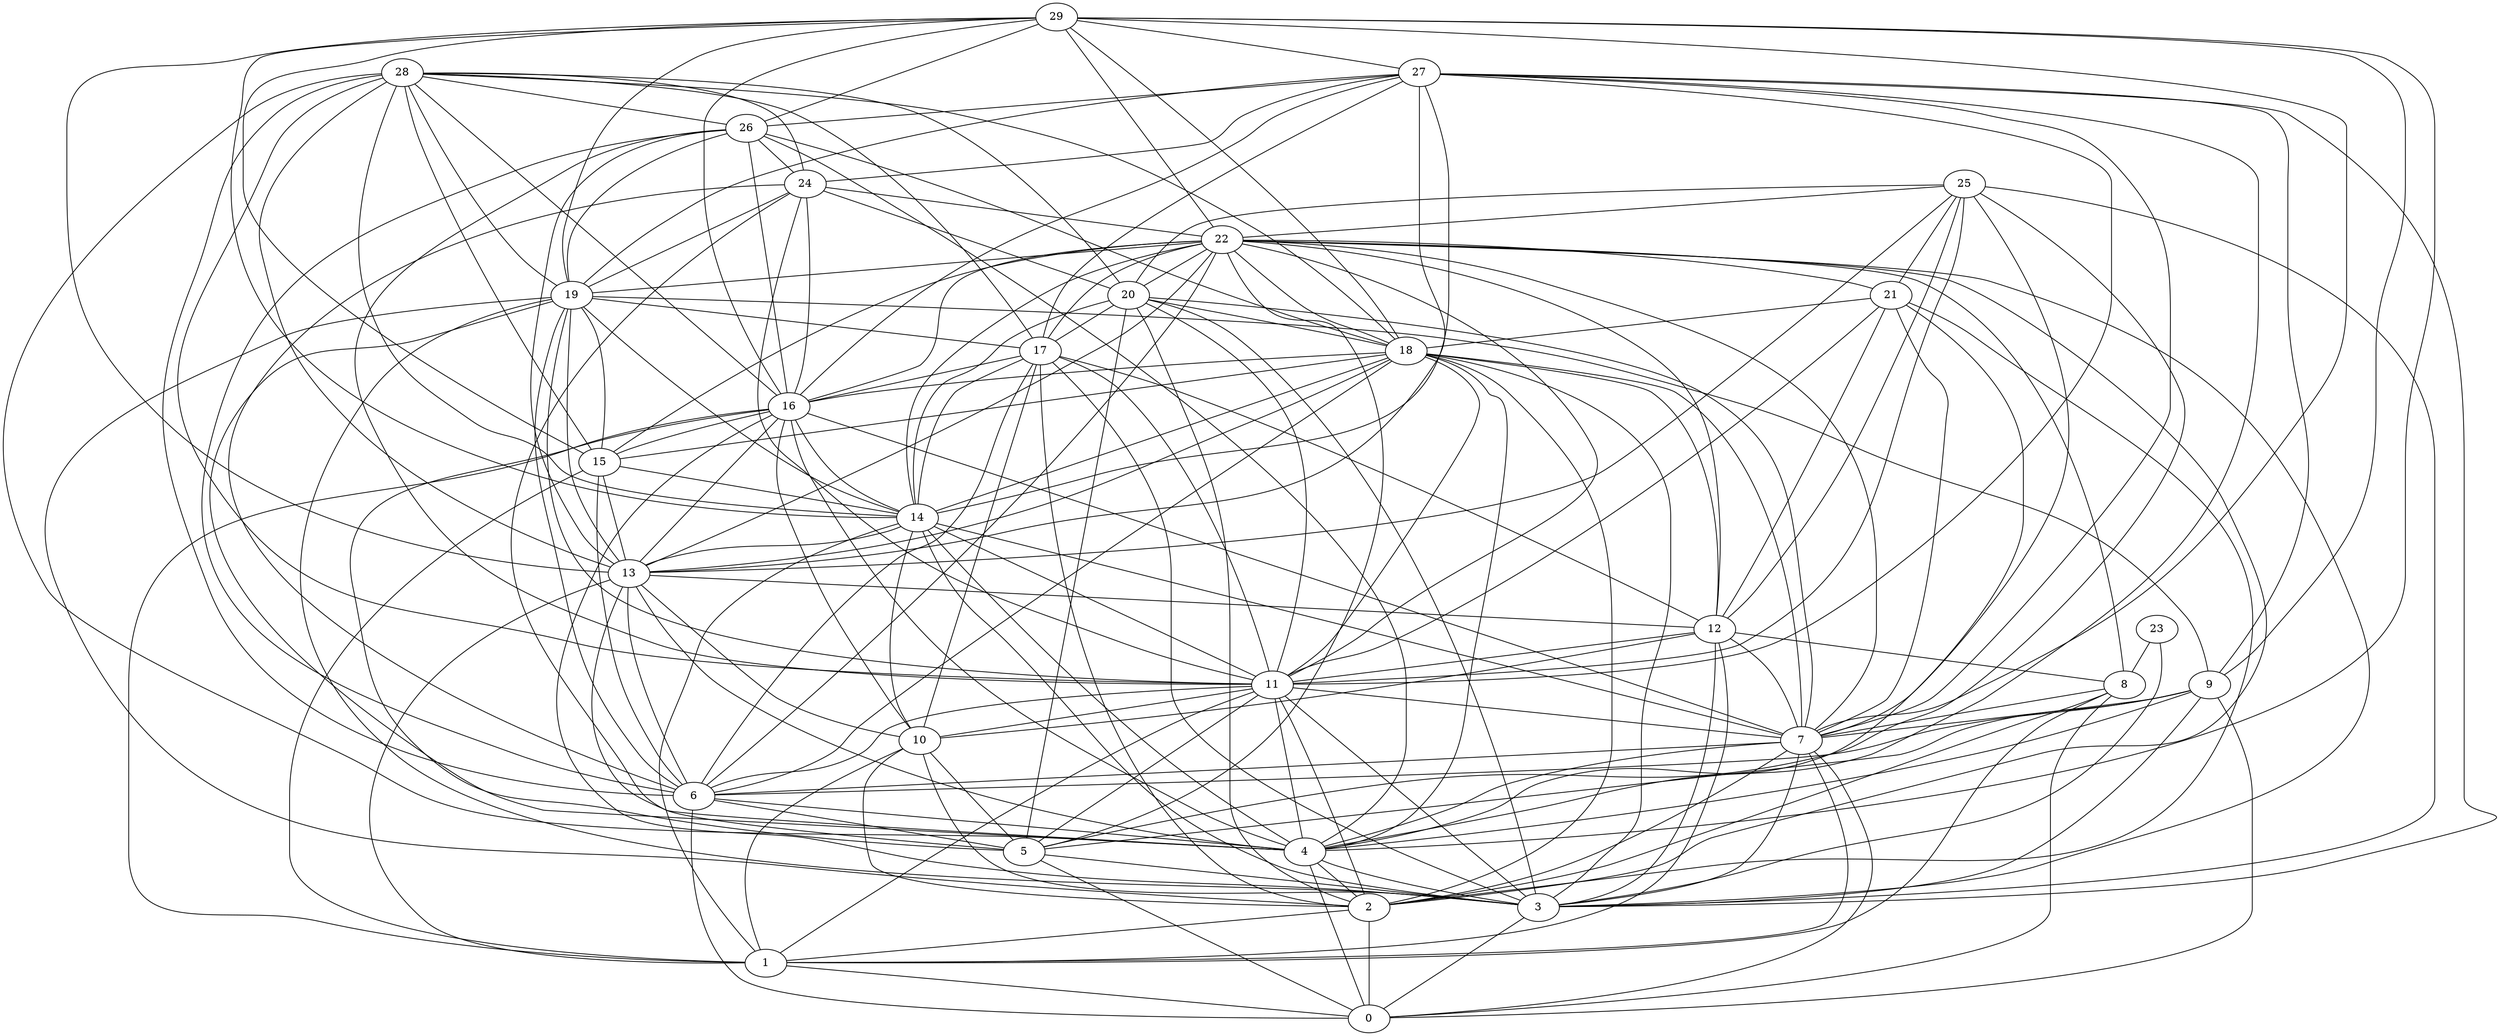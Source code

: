 graph G {
0;

1;

2;

3;

4;

5;

6;

7;

8;

9;

10;

11;

12;

13;

14;

15;

16;

17;

18;

19;

20;

21;

22;

23;

24;

25;

26;

27;

28;

29;

1 -- 0;

2 -- 0;

2 -- 1;

3 -- 0;

4 -- 0;

4 -- 2;

4 -- 3;

5 -- 0;

5 -- 3;

6 -- 0;

6 -- 4;

6 -- 5;

7 -- 0;

7 -- 1;

7 -- 2;

7 -- 3;

7 -- 4;

7 -- 6;

8 -- 0;

8 -- 1;

8 -- 2;

8 -- 7;

9 -- 0;

9 -- 3;

9 -- 4;

9 -- 5;

9 -- 6;

9 -- 7;

10 -- 1;

10 -- 2;

10 -- 3;

10 -- 5;

11 -- 1;

11 -- 2;

11 -- 3;

11 -- 4;

11 -- 5;

11 -- 6;

11 -- 7;

11 -- 10;

12 -- 1;

12 -- 3;

12 -- 7;

12 -- 8;

12 -- 10;

12 -- 11;

13 -- 1;

13 -- 4;

13 -- 5;

13 -- 6;

13 -- 10;

13 -- 12;

14 -- 1;

14 -- 3;

14 -- 4;

14 -- 7;

14 -- 10;

14 -- 11;

14 -- 13;

15 -- 1;

15 -- 6;

15 -- 13;

15 -- 14;

16 -- 1;

16 -- 3;

16 -- 4;

16 -- 5;

16 -- 7;

16 -- 10;

16 -- 13;

16 -- 14;

16 -- 15;

17 -- 2;

17 -- 3;

17 -- 6;

17 -- 10;

17 -- 11;

17 -- 12;

17 -- 14;

17 -- 16;

18 -- 2;

18 -- 3;

18 -- 4;

18 -- 6;

18 -- 7;

18 -- 11;

18 -- 12;

18 -- 13;

18 -- 14;

18 -- 15;

18 -- 16;

19 -- 2;

19 -- 3;

19 -- 4;

19 -- 6;

19 -- 9;

19 -- 11;

19 -- 13;

19 -- 14;

19 -- 15;

19 -- 17;

20 -- 2;

20 -- 3;

20 -- 5;

20 -- 7;

20 -- 11;

20 -- 14;

20 -- 17;

20 -- 18;

21 -- 2;

21 -- 4;

21 -- 7;

21 -- 11;

21 -- 12;

21 -- 18;

22 -- 2;

22 -- 3;

22 -- 5;

22 -- 6;

22 -- 7;

22 -- 8;

22 -- 11;

22 -- 12;

22 -- 13;

22 -- 14;

22 -- 15;

22 -- 16;

22 -- 17;

22 -- 18;

22 -- 19;

22 -- 20;

22 -- 21;

23 -- 3;

23 -- 8;

24 -- 4;

24 -- 6;

24 -- 11;

24 -- 16;

24 -- 19;

24 -- 20;

24 -- 22;

25 -- 3;

25 -- 5;

25 -- 7;

25 -- 11;

25 -- 12;

25 -- 13;

25 -- 20;

25 -- 21;

25 -- 22;

26 -- 4;

26 -- 6;

26 -- 11;

26 -- 13;

26 -- 16;

26 -- 18;

26 -- 19;

26 -- 24;

27 -- 3;

27 -- 4;

27 -- 7;

27 -- 9;

27 -- 11;

27 -- 13;

27 -- 14;

27 -- 16;

27 -- 17;

27 -- 19;

27 -- 24;

27 -- 26;

28 -- 4;

28 -- 6;

28 -- 11;

28 -- 13;

28 -- 14;

28 -- 15;

28 -- 16;

28 -- 17;

28 -- 18;

28 -- 19;

28 -- 20;

28 -- 24;

28 -- 26;

29 -- 4;

29 -- 7;

29 -- 9;

29 -- 13;

29 -- 14;

29 -- 15;

29 -- 16;

29 -- 18;

29 -- 19;

29 -- 22;

29 -- 26;

29 -- 27;

}
